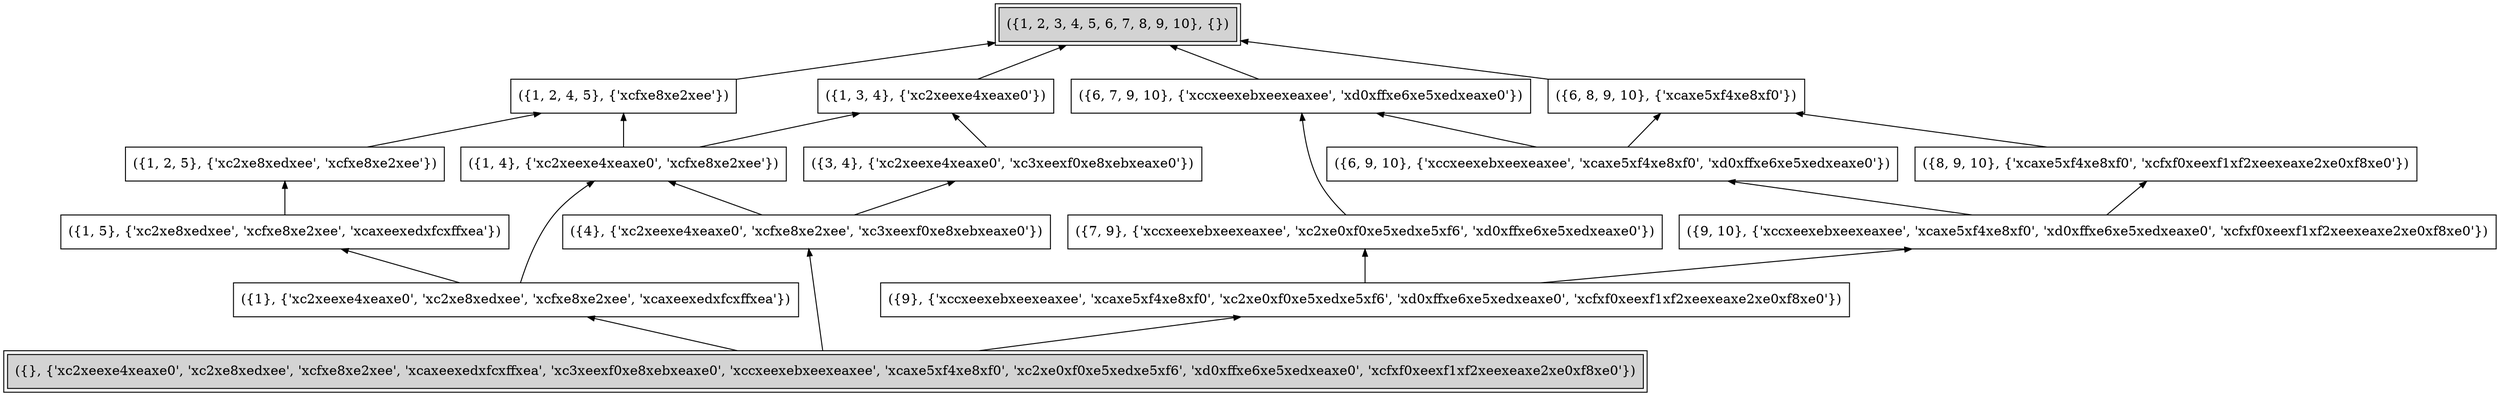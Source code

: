 digraph lattice
{
   // top to bottom
rankdir=TB;
concentrate=true;
edge [dir=back, arrowsize=0.75, color=black];
// top and bottom concepts
node [shape=box, peripheries=2, style=filled];
17 1
// inner concepts
node [shape=box, peripheries=1, color=black, style=solid];
// all concepts
17 [label="({1, 2, 3, 4, 5, 6, 7, 8, 9, 10}, {})"];
16 [label="({1, 2, 4, 5}, {'\xcf\xe8\xe2\xee'})"];
15 [label="({1, 2, 5}, {'\xc2\xe8\xed\xee', '\xcf\xe8\xe2\xee'})"];
14 [label="({1, 3, 4}, {'\xc2\xee\xe4\xea\xe0'})"];
13 [label="({1, 4}, {'\xc2\xee\xe4\xea\xe0', '\xcf\xe8\xe2\xee'})"];
12 [label="({1, 5}, {'\xc2\xe8\xed\xee', '\xcf\xe8\xe2\xee', '\xca\xee\xed\xfc\xff\xea'})"];
11 [label="({1}, {'\xc2\xee\xe4\xea\xe0', '\xc2\xe8\xed\xee', '\xcf\xe8\xe2\xee', '\xca\xee\xed\xfc\xff\xea'})"];
10 [label="({3, 4}, {'\xc2\xee\xe4\xea\xe0', '\xc3\xee\xf0\xe8\xeb\xea\xe0'})"];
9 [label="({4}, {'\xc2\xee\xe4\xea\xe0', '\xcf\xe8\xe2\xee', '\xc3\xee\xf0\xe8\xeb\xea\xe0'})"];
8 [label="({6, 7, 9, 10}, {'\xcc\xee\xeb\xee\xea\xee', '\xd0\xff\xe6\xe5\xed\xea\xe0'})"];
7 [label="({6, 8, 9, 10}, {'\xca\xe5\xf4\xe8\xf0'})"];
6 [label="({6, 9, 10}, {'\xcc\xee\xeb\xee\xea\xee', '\xca\xe5\xf4\xe8\xf0', '\xd0\xff\xe6\xe5\xed\xea\xe0'})"];
5 [label="({7, 9}, {'\xcc\xee\xeb\xee\xea\xee', '\xc2\xe0\xf0\xe5\xed\xe5\xf6', '\xd0\xff\xe6\xe5\xed\xea\xe0'})"];
4 [label="({8, 9, 10}, {'\xca\xe5\xf4\xe8\xf0', '\xcf\xf0\xee\xf1\xf2\xee\xea\xe2\xe0\xf8\xe0'})"];
3 [label="({9, 10}, {'\xcc\xee\xeb\xee\xea\xee', '\xca\xe5\xf4\xe8\xf0', '\xd0\xff\xe6\xe5\xed\xea\xe0', '\xcf\xf0\xee\xf1\xf2\xee\xea\xe2\xe0\xf8\xe0'})"];
2 [label="({9}, {'\xcc\xee\xeb\xee\xea\xee', '\xca\xe5\xf4\xe8\xf0', '\xc2\xe0\xf0\xe5\xed\xe5\xf6', '\xd0\xff\xe6\xe5\xed\xea\xe0', '\xcf\xf0\xee\xf1\xf2\xee\xea\xe2\xe0\xf8\xe0'})"];
1 [label="({}, {'\xc2\xee\xe4\xea\xe0', '\xc2\xe8\xed\xee', '\xcf\xe8\xe2\xee', '\xca\xee\xed\xfc\xff\xea', '\xc3\xee\xf0\xe8\xeb\xea\xe0', '\xcc\xee\xeb\xee\xea\xee', '\xca\xe5\xf4\xe8\xf0', '\xc2\xe0\xf0\xe5\xed\xe5\xf6', '\xd0\xff\xe6\xe5\xed\xea\xe0', '\xcf\xf0\xee\xf1\xf2\xee\xea\xe2\xe0\xf8\xe0'})"];
// links between the concepts
17 -> 16;
16 -> 15;
17 -> 14;
14 -> 13;
16 -> 13;
15 -> 12;
12 -> 11;
13 -> 11;
14 -> 10;
10 -> 9;
13 -> 9;
17 -> 8;
17 -> 7;
7 -> 6;
8 -> 6;
8 -> 5;
7 -> 4;
4 -> 3;
6 -> 3;
3 -> 2;
5 -> 2;
2 -> 1;
9 -> 1;
11 -> 1;
}
